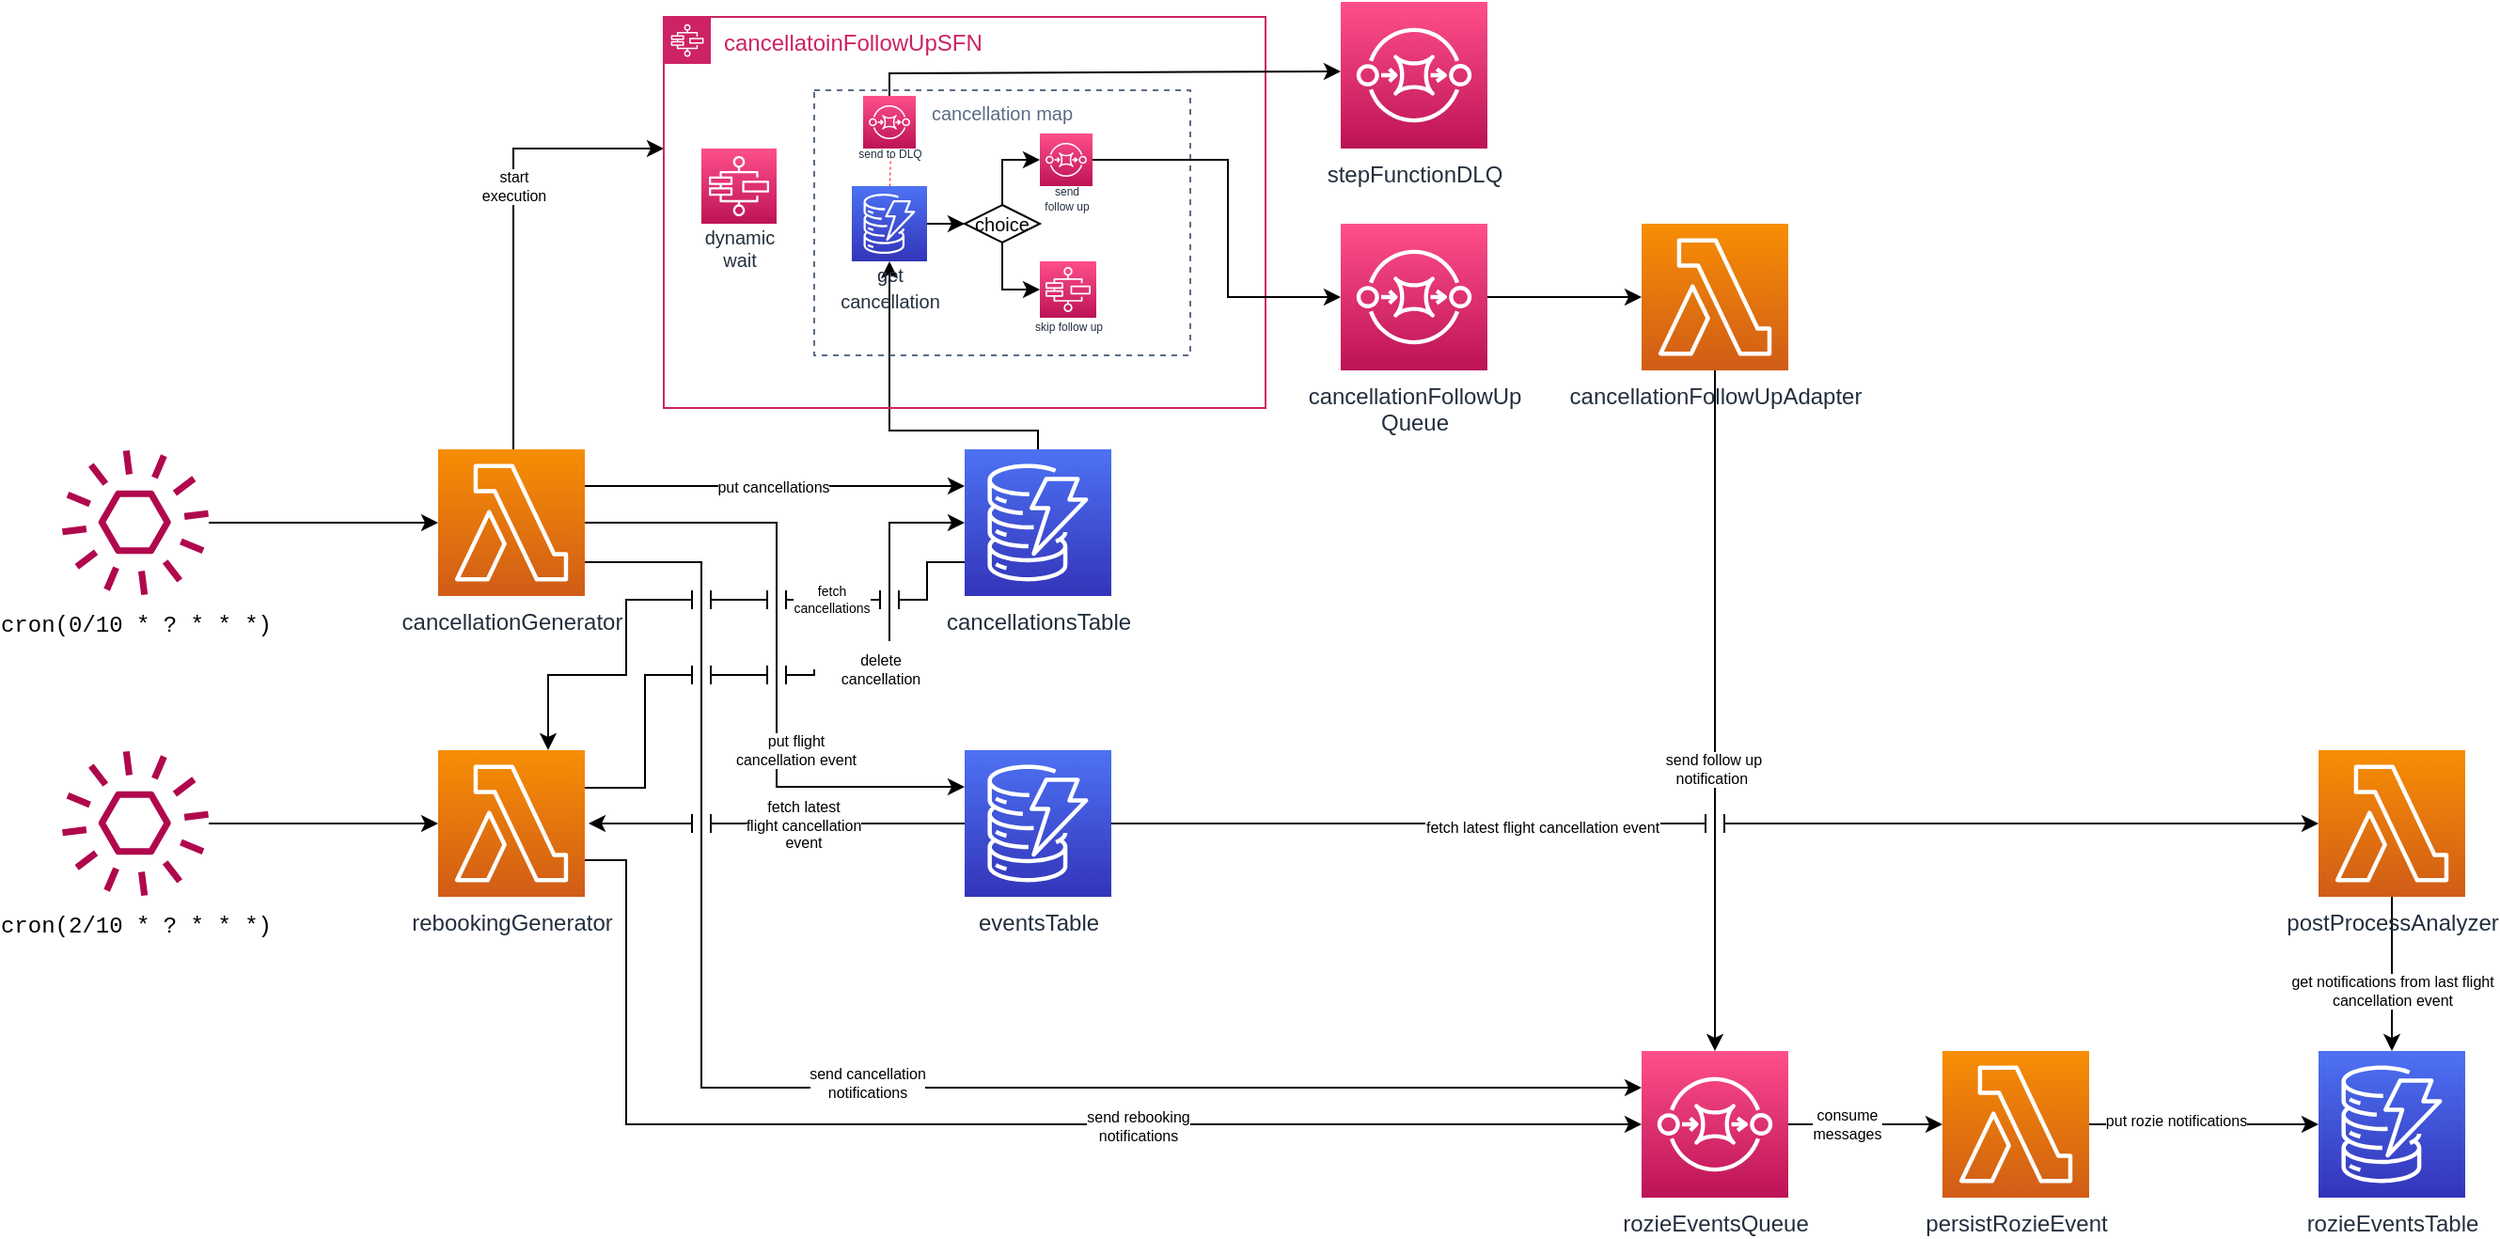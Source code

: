 <mxfile version="20.8.11" type="device"><diagram name="Pagina-1" id="FkzZ_aIhS2FaqJfJaAyY"><mxGraphModel dx="1877" dy="1247" grid="1" gridSize="10" guides="1" tooltips="1" connect="1" arrows="1" fold="1" page="1" pageScale="1" pageWidth="1920" pageHeight="1200" math="0" shadow="0"><root><mxCell id="0"/><mxCell id="1" parent="0"/><mxCell id="x7Xkq55nSBfE9XqSseAG-19" style="edgeStyle=orthogonalEdgeStyle;rounded=0;orthogonalLoop=1;jettySize=auto;html=1;entryX=0;entryY=0.25;entryDx=0;entryDy=0;entryPerimeter=0;fontColor=#000000;exitX=1;exitY=0.25;exitDx=0;exitDy=0;exitPerimeter=0;" edge="1" parent="1" source="x7Xkq55nSBfE9XqSseAG-1" target="x7Xkq55nSBfE9XqSseAG-6"><mxGeometry relative="1" as="geometry"><Array as="points"><mxPoint x="610" y="300"/><mxPoint x="680" y="300"/></Array></mxGeometry></mxCell><mxCell id="x7Xkq55nSBfE9XqSseAG-20" value="put cancellations" style="edgeLabel;html=1;align=center;verticalAlign=middle;resizable=0;points=[];fontColor=#000000;fontSize=8;" vertex="1" connectable="0" parent="x7Xkq55nSBfE9XqSseAG-19"><mxGeometry x="-0.01" y="-3" relative="1" as="geometry"><mxPoint y="-3" as="offset"/></mxGeometry></mxCell><mxCell id="x7Xkq55nSBfE9XqSseAG-21" style="edgeStyle=orthogonalEdgeStyle;rounded=0;orthogonalLoop=1;jettySize=auto;html=1;exitX=1;exitY=0.5;exitDx=0;exitDy=0;exitPerimeter=0;entryX=0;entryY=0.25;entryDx=0;entryDy=0;entryPerimeter=0;fontColor=#000000;" edge="1" parent="1" source="x7Xkq55nSBfE9XqSseAG-1" target="x7Xkq55nSBfE9XqSseAG-11"><mxGeometry relative="1" as="geometry"><Array as="points"><mxPoint x="580" y="319"/><mxPoint x="580" y="460"/></Array></mxGeometry></mxCell><mxCell id="x7Xkq55nSBfE9XqSseAG-22" value="put flight&lt;br style=&quot;font-size: 8px;&quot;&gt;cancellation event" style="edgeLabel;html=1;align=center;verticalAlign=middle;resizable=0;points=[];fontColor=#000000;fontSize=8;" vertex="1" connectable="0" parent="x7Xkq55nSBfE9XqSseAG-21"><mxGeometry x="-0.3" y="-1" relative="1" as="geometry"><mxPoint x="11" y="103" as="offset"/></mxGeometry></mxCell><mxCell id="x7Xkq55nSBfE9XqSseAG-23" style="edgeStyle=orthogonalEdgeStyle;rounded=0;orthogonalLoop=1;jettySize=auto;html=1;entryX=0;entryY=0.25;entryDx=0;entryDy=0;entryPerimeter=0;fontColor=#000000;" edge="1" parent="1" source="x7Xkq55nSBfE9XqSseAG-1" target="x7Xkq55nSBfE9XqSseAG-13"><mxGeometry relative="1" as="geometry"><Array as="points"><mxPoint x="540" y="340"/><mxPoint x="540" y="620"/></Array></mxGeometry></mxCell><mxCell id="x7Xkq55nSBfE9XqSseAG-24" value="send cancellation&lt;br style=&quot;font-size: 8px;&quot;&gt;notifications" style="edgeLabel;html=1;align=center;verticalAlign=middle;resizable=0;points=[];fontColor=#000000;fontSize=8;" vertex="1" connectable="0" parent="x7Xkq55nSBfE9XqSseAG-23"><mxGeometry x="0.021" y="4" relative="1" as="geometry"><mxPoint y="1" as="offset"/></mxGeometry></mxCell><mxCell id="x7Xkq55nSBfE9XqSseAG-43" style="edgeStyle=orthogonalEdgeStyle;rounded=0;jumpStyle=line;jumpSize=10;orthogonalLoop=1;jettySize=auto;html=1;fontSize=8;fontColor=#000000;" edge="1" parent="1" source="x7Xkq55nSBfE9XqSseAG-1" target="x7Xkq55nSBfE9XqSseAG-18"><mxGeometry relative="1" as="geometry"><Array as="points"><mxPoint x="440" y="120"/></Array></mxGeometry></mxCell><mxCell id="x7Xkq55nSBfE9XqSseAG-44" value="start&lt;br&gt;execution" style="edgeLabel;html=1;align=center;verticalAlign=middle;resizable=0;points=[];fontSize=8;fontColor=#000000;" vertex="1" connectable="0" parent="x7Xkq55nSBfE9XqSseAG-43"><mxGeometry x="0.167" relative="1" as="geometry"><mxPoint as="offset"/></mxGeometry></mxCell><mxCell id="x7Xkq55nSBfE9XqSseAG-1" value="cancellationGenerator" style="sketch=0;points=[[0,0,0],[0.25,0,0],[0.5,0,0],[0.75,0,0],[1,0,0],[0,1,0],[0.25,1,0],[0.5,1,0],[0.75,1,0],[1,1,0],[0,0.25,0],[0,0.5,0],[0,0.75,0],[1,0.25,0],[1,0.5,0],[1,0.75,0]];outlineConnect=0;fontColor=#232F3E;gradientColor=#F78E04;gradientDirection=north;fillColor=#D05C17;strokeColor=#ffffff;dashed=0;verticalLabelPosition=bottom;verticalAlign=top;align=center;html=1;fontSize=12;fontStyle=0;aspect=fixed;shape=mxgraph.aws4.resourceIcon;resIcon=mxgraph.aws4.lambda;" vertex="1" parent="1"><mxGeometry x="400" y="280" width="78" height="78" as="geometry"/></mxCell><mxCell id="x7Xkq55nSBfE9XqSseAG-27" style="edgeStyle=orthogonalEdgeStyle;rounded=0;orthogonalLoop=1;jettySize=auto;html=1;entryX=0;entryY=0.5;entryDx=0;entryDy=0;entryPerimeter=0;fontColor=#000000;jumpStyle=line;jumpSize=10;startArrow=none;" edge="1" parent="1" source="x7Xkq55nSBfE9XqSseAG-29" target="x7Xkq55nSBfE9XqSseAG-6"><mxGeometry relative="1" as="geometry"><Array as="points"><mxPoint x="640" y="400"/><mxPoint x="640" y="319"/></Array></mxGeometry></mxCell><mxCell id="x7Xkq55nSBfE9XqSseAG-37" style="edgeStyle=orthogonalEdgeStyle;rounded=0;jumpStyle=line;jumpSize=10;orthogonalLoop=1;jettySize=auto;html=1;exitX=1;exitY=0.75;exitDx=0;exitDy=0;exitPerimeter=0;entryX=0;entryY=0.5;entryDx=0;entryDy=0;entryPerimeter=0;fontSize=8;fontColor=#000000;" edge="1" parent="1" source="x7Xkq55nSBfE9XqSseAG-2" target="x7Xkq55nSBfE9XqSseAG-13"><mxGeometry relative="1" as="geometry"><Array as="points"><mxPoint x="500" y="499"/><mxPoint x="500" y="639"/></Array></mxGeometry></mxCell><mxCell id="x7Xkq55nSBfE9XqSseAG-38" value="send rebooking&lt;br&gt;notifications" style="edgeLabel;html=1;align=center;verticalAlign=middle;resizable=0;points=[];fontSize=8;fontColor=#000000;" vertex="1" connectable="0" parent="x7Xkq55nSBfE9XqSseAG-37"><mxGeometry x="0.235" y="-1" relative="1" as="geometry"><mxPoint as="offset"/></mxGeometry></mxCell><mxCell id="x7Xkq55nSBfE9XqSseAG-2" value="rebookingGenerator" style="sketch=0;points=[[0,0,0],[0.25,0,0],[0.5,0,0],[0.75,0,0],[1,0,0],[0,1,0],[0.25,1,0],[0.5,1,0],[0.75,1,0],[1,1,0],[0,0.25,0],[0,0.5,0],[0,0.75,0],[1,0.25,0],[1,0.5,0],[1,0.75,0]];outlineConnect=0;fontColor=#232F3E;gradientColor=#F78E04;gradientDirection=north;fillColor=#D05C17;strokeColor=#ffffff;dashed=0;verticalLabelPosition=bottom;verticalAlign=top;align=center;html=1;fontSize=12;fontStyle=0;aspect=fixed;shape=mxgraph.aws4.resourceIcon;resIcon=mxgraph.aws4.lambda;" vertex="1" parent="1"><mxGeometry x="400" y="440" width="78" height="78" as="geometry"/></mxCell><mxCell id="x7Xkq55nSBfE9XqSseAG-68" style="edgeStyle=orthogonalEdgeStyle;rounded=0;jumpStyle=line;jumpSize=10;orthogonalLoop=1;jettySize=auto;html=1;strokeColor=#000000;strokeWidth=1;fontSize=4;fontColor=#ff0000;endArrow=classic;endFill=1;" edge="1" parent="1" source="x7Xkq55nSBfE9XqSseAG-3" target="x7Xkq55nSBfE9XqSseAG-13"><mxGeometry relative="1" as="geometry"/></mxCell><mxCell id="x7Xkq55nSBfE9XqSseAG-69" value="&lt;font color=&quot;#000000&quot; style=&quot;font-size: 8px;&quot;&gt;send follow up&lt;br&gt;&lt;/font&gt;&lt;font color=&quot;#000000&quot; style=&quot;font-size: 8px;&quot;&gt;notification&amp;nbsp;&lt;/font&gt;" style="edgeLabel;html=1;align=center;verticalAlign=middle;resizable=0;points=[];fontSize=4;fontColor=#ff0000;" vertex="1" connectable="0" parent="x7Xkq55nSBfE9XqSseAG-68"><mxGeometry x="0.171" y="-1" relative="1" as="geometry"><mxPoint as="offset"/></mxGeometry></mxCell><mxCell id="x7Xkq55nSBfE9XqSseAG-3" value="cancellationFollowUpAdapter" style="sketch=0;points=[[0,0,0],[0.25,0,0],[0.5,0,0],[0.75,0,0],[1,0,0],[0,1,0],[0.25,1,0],[0.5,1,0],[0.75,1,0],[1,1,0],[0,0.25,0],[0,0.5,0],[0,0.75,0],[1,0.25,0],[1,0.5,0],[1,0.75,0]];outlineConnect=0;fontColor=#232F3E;gradientColor=#F78E04;gradientDirection=north;fillColor=#D05C17;strokeColor=#ffffff;dashed=0;verticalLabelPosition=bottom;verticalAlign=top;align=center;html=1;fontSize=12;fontStyle=0;aspect=fixed;shape=mxgraph.aws4.resourceIcon;resIcon=mxgraph.aws4.lambda;" vertex="1" parent="1"><mxGeometry x="1040" y="160" width="78" height="78" as="geometry"/></mxCell><mxCell id="x7Xkq55nSBfE9XqSseAG-41" style="edgeStyle=orthogonalEdgeStyle;rounded=0;jumpStyle=line;jumpSize=10;orthogonalLoop=1;jettySize=auto;html=1;fontSize=8;fontColor=#000000;" edge="1" parent="1" source="x7Xkq55nSBfE9XqSseAG-4" target="x7Xkq55nSBfE9XqSseAG-12"><mxGeometry relative="1" as="geometry"/></mxCell><mxCell id="x7Xkq55nSBfE9XqSseAG-42" value="put rozie notifications" style="edgeLabel;html=1;align=center;verticalAlign=middle;resizable=0;points=[];fontSize=8;fontColor=#000000;" vertex="1" connectable="0" parent="x7Xkq55nSBfE9XqSseAG-41"><mxGeometry x="-0.25" y="2" relative="1" as="geometry"><mxPoint as="offset"/></mxGeometry></mxCell><mxCell id="x7Xkq55nSBfE9XqSseAG-4" value="persistRozieEvent" style="sketch=0;points=[[0,0,0],[0.25,0,0],[0.5,0,0],[0.75,0,0],[1,0,0],[0,1,0],[0.25,1,0],[0.5,1,0],[0.75,1,0],[1,1,0],[0,0.25,0],[0,0.5,0],[0,0.75,0],[1,0.25,0],[1,0.5,0],[1,0.75,0]];outlineConnect=0;fontColor=#232F3E;gradientColor=#F78E04;gradientDirection=north;fillColor=#D05C17;strokeColor=#ffffff;dashed=0;verticalLabelPosition=bottom;verticalAlign=top;align=center;html=1;fontSize=12;fontStyle=0;aspect=fixed;shape=mxgraph.aws4.resourceIcon;resIcon=mxgraph.aws4.lambda;" vertex="1" parent="1"><mxGeometry x="1200" y="600" width="78" height="78" as="geometry"/></mxCell><mxCell id="x7Xkq55nSBfE9XqSseAG-72" style="edgeStyle=orthogonalEdgeStyle;rounded=0;jumpStyle=line;jumpSize=10;orthogonalLoop=1;jettySize=auto;html=1;entryX=0.5;entryY=0;entryDx=0;entryDy=0;entryPerimeter=0;strokeColor=#000000;strokeWidth=1;fontSize=8;fontColor=#000000;endArrow=classic;endFill=1;" edge="1" parent="1" source="x7Xkq55nSBfE9XqSseAG-5" target="x7Xkq55nSBfE9XqSseAG-12"><mxGeometry relative="1" as="geometry"/></mxCell><mxCell id="x7Xkq55nSBfE9XqSseAG-73" value="get notifications from last flight&lt;br&gt;cancellation event" style="edgeLabel;html=1;align=center;verticalAlign=middle;resizable=0;points=[];fontSize=8;fontColor=#000000;" vertex="1" connectable="0" parent="x7Xkq55nSBfE9XqSseAG-72"><mxGeometry x="0.211" relative="1" as="geometry"><mxPoint as="offset"/></mxGeometry></mxCell><mxCell id="x7Xkq55nSBfE9XqSseAG-5" value="postProcessAnalyzer" style="sketch=0;points=[[0,0,0],[0.25,0,0],[0.5,0,0],[0.75,0,0],[1,0,0],[0,1,0],[0.25,1,0],[0.5,1,0],[0.75,1,0],[1,1,0],[0,0.25,0],[0,0.5,0],[0,0.75,0],[1,0.25,0],[1,0.5,0],[1,0.75,0]];outlineConnect=0;fontColor=#232F3E;gradientColor=#F78E04;gradientDirection=north;fillColor=#D05C17;strokeColor=#ffffff;dashed=0;verticalLabelPosition=bottom;verticalAlign=top;align=center;html=1;fontSize=12;fontStyle=0;aspect=fixed;shape=mxgraph.aws4.resourceIcon;resIcon=mxgraph.aws4.lambda;" vertex="1" parent="1"><mxGeometry x="1400" y="440" width="78" height="78" as="geometry"/></mxCell><mxCell id="x7Xkq55nSBfE9XqSseAG-31" style="edgeStyle=orthogonalEdgeStyle;rounded=0;jumpStyle=line;jumpSize=10;orthogonalLoop=1;jettySize=auto;html=1;entryX=0.75;entryY=0;entryDx=0;entryDy=0;entryPerimeter=0;fontSize=10;fontColor=#000000;" edge="1" parent="1" source="x7Xkq55nSBfE9XqSseAG-6" target="x7Xkq55nSBfE9XqSseAG-2"><mxGeometry relative="1" as="geometry"><Array as="points"><mxPoint x="660" y="340"/><mxPoint x="660" y="360"/><mxPoint x="500" y="360"/><mxPoint x="500" y="400"/><mxPoint x="459" y="400"/></Array></mxGeometry></mxCell><mxCell id="x7Xkq55nSBfE9XqSseAG-32" value="fetch&lt;br style=&quot;font-size: 7px;&quot;&gt;cancellations" style="edgeLabel;html=1;align=center;verticalAlign=middle;resizable=0;points=[];fontSize=7;fontColor=#000000;" vertex="1" connectable="0" parent="x7Xkq55nSBfE9XqSseAG-31"><mxGeometry x="-0.43" relative="1" as="geometry"><mxPoint as="offset"/></mxGeometry></mxCell><mxCell id="x7Xkq55nSBfE9XqSseAG-67" style="edgeStyle=orthogonalEdgeStyle;rounded=0;jumpStyle=line;jumpSize=10;orthogonalLoop=1;jettySize=auto;html=1;strokeColor=#000000;strokeWidth=1;fontSize=4;fontColor=#ff0000;endArrow=classic;endFill=1;" edge="1" parent="1" source="x7Xkq55nSBfE9XqSseAG-6" target="x7Xkq55nSBfE9XqSseAG-48"><mxGeometry relative="1" as="geometry"><Array as="points"><mxPoint x="719" y="270"/><mxPoint x="640" y="270"/></Array></mxGeometry></mxCell><mxCell id="x7Xkq55nSBfE9XqSseAG-6" value="cancellationsTable" style="sketch=0;points=[[0,0,0],[0.25,0,0],[0.5,0,0],[0.75,0,0],[1,0,0],[0,1,0],[0.25,1,0],[0.5,1,0],[0.75,1,0],[1,1,0],[0,0.25,0],[0,0.5,0],[0,0.75,0],[1,0.25,0],[1,0.5,0],[1,0.75,0]];outlineConnect=0;fontColor=#232F3E;gradientColor=#4D72F3;gradientDirection=north;fillColor=#3334B9;strokeColor=#ffffff;dashed=0;verticalLabelPosition=bottom;verticalAlign=top;align=center;html=1;fontSize=12;fontStyle=0;aspect=fixed;shape=mxgraph.aws4.resourceIcon;resIcon=mxgraph.aws4.dynamodb;" vertex="1" parent="1"><mxGeometry x="680" y="280" width="78" height="78" as="geometry"/></mxCell><mxCell id="x7Xkq55nSBfE9XqSseAG-66" style="edgeStyle=orthogonalEdgeStyle;rounded=0;jumpStyle=line;jumpSize=10;orthogonalLoop=1;jettySize=auto;html=1;entryX=0;entryY=0.5;entryDx=0;entryDy=0;entryPerimeter=0;strokeColor=#000000;strokeWidth=1;fontSize=4;fontColor=#ff0000;endArrow=classic;endFill=1;" edge="1" parent="1" source="x7Xkq55nSBfE9XqSseAG-8" target="x7Xkq55nSBfE9XqSseAG-3"><mxGeometry relative="1" as="geometry"/></mxCell><mxCell id="x7Xkq55nSBfE9XqSseAG-8" value="cancellationFollowUp&lt;br&gt;Queue" style="sketch=0;points=[[0,0,0],[0.25,0,0],[0.5,0,0],[0.75,0,0],[1,0,0],[0,1,0],[0.25,1,0],[0.5,1,0],[0.75,1,0],[1,1,0],[0,0.25,0],[0,0.5,0],[0,0.75,0],[1,0.25,0],[1,0.5,0],[1,0.75,0]];outlineConnect=0;fontColor=#232F3E;gradientColor=#FF4F8B;gradientDirection=north;fillColor=#BC1356;strokeColor=#ffffff;dashed=0;verticalLabelPosition=bottom;verticalAlign=top;align=center;html=1;fontSize=12;fontStyle=0;aspect=fixed;shape=mxgraph.aws4.resourceIcon;resIcon=mxgraph.aws4.sqs;" vertex="1" parent="1"><mxGeometry x="880" y="160" width="78" height="78" as="geometry"/></mxCell><mxCell id="x7Xkq55nSBfE9XqSseAG-9" value="stepFunctionDLQ" style="sketch=0;points=[[0,0,0],[0.25,0,0],[0.5,0,0],[0.75,0,0],[1,0,0],[0,1,0],[0.25,1,0],[0.5,1,0],[0.75,1,0],[1,1,0],[0,0.25,0],[0,0.5,0],[0,0.75,0],[1,0.25,0],[1,0.5,0],[1,0.75,0]];outlineConnect=0;fontColor=#232F3E;gradientColor=#FF4F8B;gradientDirection=north;fillColor=#BC1356;strokeColor=#ffffff;dashed=0;verticalLabelPosition=bottom;verticalAlign=top;align=center;html=1;fontSize=12;fontStyle=0;aspect=fixed;shape=mxgraph.aws4.resourceIcon;resIcon=mxgraph.aws4.sqs;" vertex="1" parent="1"><mxGeometry x="880" y="42" width="78" height="78" as="geometry"/></mxCell><mxCell id="x7Xkq55nSBfE9XqSseAG-33" style="edgeStyle=orthogonalEdgeStyle;rounded=0;jumpStyle=line;jumpSize=10;orthogonalLoop=1;jettySize=auto;html=1;fontSize=8;fontColor=#000000;" edge="1" parent="1" source="x7Xkq55nSBfE9XqSseAG-11"><mxGeometry relative="1" as="geometry"><mxPoint x="480" y="479" as="targetPoint"/><Array as="points"><mxPoint x="480" y="479"/></Array></mxGeometry></mxCell><mxCell id="x7Xkq55nSBfE9XqSseAG-34" value="fetch latest&lt;br&gt;flight cancellation&lt;br&gt;event" style="edgeLabel;html=1;align=center;verticalAlign=middle;resizable=0;points=[];fontSize=8;fontColor=#000000;" vertex="1" connectable="0" parent="x7Xkq55nSBfE9XqSseAG-33"><mxGeometry x="-0.135" y="1" relative="1" as="geometry"><mxPoint as="offset"/></mxGeometry></mxCell><mxCell id="x7Xkq55nSBfE9XqSseAG-70" style="edgeStyle=orthogonalEdgeStyle;rounded=0;jumpStyle=line;jumpSize=10;orthogonalLoop=1;jettySize=auto;html=1;entryX=0;entryY=0.5;entryDx=0;entryDy=0;entryPerimeter=0;strokeColor=#000000;strokeWidth=1;fontSize=8;fontColor=#000000;endArrow=classic;endFill=1;" edge="1" parent="1" source="x7Xkq55nSBfE9XqSseAG-11" target="x7Xkq55nSBfE9XqSseAG-5"><mxGeometry relative="1" as="geometry"/></mxCell><mxCell id="x7Xkq55nSBfE9XqSseAG-71" value="fetch latest flight cancellation event" style="edgeLabel;html=1;align=center;verticalAlign=middle;resizable=0;points=[];fontSize=8;fontColor=#000000;" vertex="1" connectable="0" parent="x7Xkq55nSBfE9XqSseAG-70"><mxGeometry x="-0.288" y="-2" relative="1" as="geometry"><mxPoint as="offset"/></mxGeometry></mxCell><mxCell id="x7Xkq55nSBfE9XqSseAG-11" value="eventsTable" style="sketch=0;points=[[0,0,0],[0.25,0,0],[0.5,0,0],[0.75,0,0],[1,0,0],[0,1,0],[0.25,1,0],[0.5,1,0],[0.75,1,0],[1,1,0],[0,0.25,0],[0,0.5,0],[0,0.75,0],[1,0.25,0],[1,0.5,0],[1,0.75,0]];outlineConnect=0;fontColor=#232F3E;gradientColor=#4D72F3;gradientDirection=north;fillColor=#3334B9;strokeColor=#ffffff;dashed=0;verticalLabelPosition=bottom;verticalAlign=top;align=center;html=1;fontSize=12;fontStyle=0;aspect=fixed;shape=mxgraph.aws4.resourceIcon;resIcon=mxgraph.aws4.dynamodb;" vertex="1" parent="1"><mxGeometry x="680" y="440" width="78" height="78" as="geometry"/></mxCell><mxCell id="x7Xkq55nSBfE9XqSseAG-12" value="rozieEventsTable" style="sketch=0;points=[[0,0,0],[0.25,0,0],[0.5,0,0],[0.75,0,0],[1,0,0],[0,1,0],[0.25,1,0],[0.5,1,0],[0.75,1,0],[1,1,0],[0,0.25,0],[0,0.5,0],[0,0.75,0],[1,0.25,0],[1,0.5,0],[1,0.75,0]];outlineConnect=0;fontColor=#232F3E;gradientColor=#4D72F3;gradientDirection=north;fillColor=#3334B9;strokeColor=#ffffff;dashed=0;verticalLabelPosition=bottom;verticalAlign=top;align=center;html=1;fontSize=12;fontStyle=0;aspect=fixed;shape=mxgraph.aws4.resourceIcon;resIcon=mxgraph.aws4.dynamodb;" vertex="1" parent="1"><mxGeometry x="1400" y="600" width="78" height="78" as="geometry"/></mxCell><mxCell id="x7Xkq55nSBfE9XqSseAG-39" style="edgeStyle=orthogonalEdgeStyle;rounded=0;jumpStyle=line;jumpSize=10;orthogonalLoop=1;jettySize=auto;html=1;entryX=0;entryY=0.5;entryDx=0;entryDy=0;entryPerimeter=0;fontSize=8;fontColor=#000000;" edge="1" parent="1" source="x7Xkq55nSBfE9XqSseAG-13" target="x7Xkq55nSBfE9XqSseAG-4"><mxGeometry relative="1" as="geometry"/></mxCell><mxCell id="x7Xkq55nSBfE9XqSseAG-40" value="consume&lt;br&gt;messages" style="edgeLabel;html=1;align=center;verticalAlign=middle;resizable=0;points=[];fontSize=8;fontColor=#000000;" vertex="1" connectable="0" parent="x7Xkq55nSBfE9XqSseAG-39"><mxGeometry x="-0.246" relative="1" as="geometry"><mxPoint as="offset"/></mxGeometry></mxCell><mxCell id="x7Xkq55nSBfE9XqSseAG-13" value="rozieEventsQueue" style="sketch=0;points=[[0,0,0],[0.25,0,0],[0.5,0,0],[0.75,0,0],[1,0,0],[0,1,0],[0.25,1,0],[0.5,1,0],[0.75,1,0],[1,1,0],[0,0.25,0],[0,0.5,0],[0,0.75,0],[1,0.25,0],[1,0.5,0],[1,0.75,0]];outlineConnect=0;fontColor=#232F3E;gradientColor=#FF4F8B;gradientDirection=north;fillColor=#BC1356;strokeColor=#ffffff;dashed=0;verticalLabelPosition=bottom;verticalAlign=top;align=center;html=1;fontSize=12;fontStyle=0;aspect=fixed;shape=mxgraph.aws4.resourceIcon;resIcon=mxgraph.aws4.sqs;" vertex="1" parent="1"><mxGeometry x="1040" y="600" width="78" height="78" as="geometry"/></mxCell><mxCell id="x7Xkq55nSBfE9XqSseAG-17" style="edgeStyle=orthogonalEdgeStyle;rounded=0;orthogonalLoop=1;jettySize=auto;html=1;entryX=0;entryY=0.5;entryDx=0;entryDy=0;entryPerimeter=0;fontColor=#000000;" edge="1" parent="1" source="x7Xkq55nSBfE9XqSseAG-15" target="x7Xkq55nSBfE9XqSseAG-1"><mxGeometry relative="1" as="geometry"/></mxCell><mxCell id="x7Xkq55nSBfE9XqSseAG-15" value="&lt;div style=&quot;font-family: &amp;quot;Jetbrains Mono&amp;quot;, Monaco, &amp;quot;Courier New&amp;quot;, monospace, Menlo, Monaco, &amp;quot;Courier New&amp;quot;, monospace; line-height: 18px;&quot;&gt;&lt;span style=&quot;background-color: rgb(255, 255, 255);&quot;&gt;&lt;font color=&quot;#000000&quot;&gt;cron(0/10 * ? * * *)&lt;/font&gt;&lt;/span&gt;&lt;/div&gt;" style="sketch=0;outlineConnect=0;fontColor=#232F3E;gradientColor=none;fillColor=#B0084D;strokeColor=none;dashed=0;verticalLabelPosition=bottom;verticalAlign=top;align=center;html=1;fontSize=12;fontStyle=0;aspect=fixed;pointerEvents=1;shape=mxgraph.aws4.event;" vertex="1" parent="1"><mxGeometry x="200" y="280" width="78" height="78" as="geometry"/></mxCell><mxCell id="x7Xkq55nSBfE9XqSseAG-18" value="cancellatoinFollowUpSFN" style="points=[[0,0],[0.25,0],[0.5,0],[0.75,0],[1,0],[1,0.25],[1,0.5],[1,0.75],[1,1],[0.75,1],[0.5,1],[0.25,1],[0,1],[0,0.75],[0,0.5],[0,0.25]];outlineConnect=0;gradientColor=none;html=1;whiteSpace=wrap;fontSize=12;fontStyle=0;container=1;pointerEvents=0;collapsible=0;recursiveResize=0;shape=mxgraph.aws4.group;grIcon=mxgraph.aws4.group_aws_step_functions_workflow;strokeColor=#CD2264;fillColor=none;verticalAlign=top;align=left;spacingLeft=30;fontColor=#CD2264;dashed=0;labelBackgroundColor=#FFFFFF;" vertex="1" parent="1"><mxGeometry x="520" y="50" width="320" height="208" as="geometry"/></mxCell><mxCell id="x7Xkq55nSBfE9XqSseAG-46" value="&lt;p style=&quot;line-height: 98%;&quot;&gt;&lt;font style=&quot;font-size: 10px;&quot;&gt;dynamic&lt;br&gt;wait&lt;/font&gt;&lt;/p&gt;" style="sketch=0;points=[[0,0,0],[0.25,0,0],[0.5,0,0],[0.75,0,0],[1,0,0],[0,1,0],[0.25,1,0],[0.5,1,0],[0.75,1,0],[1,1,0],[0,0.25,0],[0,0.5,0],[0,0.75,0],[1,0.25,0],[1,0.5,0],[1,0.75,0]];outlineConnect=0;fontColor=#232F3E;gradientColor=#FF4F8B;gradientDirection=north;fillColor=#BC1356;strokeColor=#ffffff;dashed=0;verticalLabelPosition=bottom;verticalAlign=top;align=center;html=1;fontSize=12;fontStyle=0;aspect=fixed;shape=mxgraph.aws4.resourceIcon;resIcon=mxgraph.aws4.step_functions;labelBackgroundColor=none;spacing=-15;" vertex="1" parent="x7Xkq55nSBfE9XqSseAG-18"><mxGeometry x="20" y="70" width="40" height="40" as="geometry"/></mxCell><mxCell id="x7Xkq55nSBfE9XqSseAG-47" value="cancellation map" style="fillColor=none;strokeColor=#5A6C86;dashed=1;verticalAlign=top;fontStyle=0;fontColor=#5A6C86;labelBackgroundColor=none;fontSize=10;" vertex="1" parent="x7Xkq55nSBfE9XqSseAG-18"><mxGeometry x="80" y="39" width="200" height="141" as="geometry"/></mxCell><mxCell id="x7Xkq55nSBfE9XqSseAG-55" style="edgeStyle=orthogonalEdgeStyle;rounded=0;jumpStyle=line;jumpSize=10;orthogonalLoop=1;jettySize=auto;html=1;entryX=0;entryY=0.5;entryDx=0;entryDy=0;fontSize=6;fontColor=#000000;" edge="1" parent="x7Xkq55nSBfE9XqSseAG-18" source="x7Xkq55nSBfE9XqSseAG-48" target="x7Xkq55nSBfE9XqSseAG-49"><mxGeometry relative="1" as="geometry"/></mxCell><mxCell id="x7Xkq55nSBfE9XqSseAG-58" style="edgeStyle=orthogonalEdgeStyle;rounded=0;jumpStyle=line;jumpSize=10;orthogonalLoop=1;jettySize=auto;html=1;fontSize=4;fontColor=#ff0000;dashed=1;strokeWidth=0.5;endArrow=none;endFill=0;strokeColor=#fa0000;" edge="1" parent="x7Xkq55nSBfE9XqSseAG-18" target="x7Xkq55nSBfE9XqSseAG-54"><mxGeometry relative="1" as="geometry"><mxPoint x="120" y="90" as="sourcePoint"/></mxGeometry></mxCell><mxCell id="x7Xkq55nSBfE9XqSseAG-61" value="catch" style="edgeLabel;html=1;align=center;verticalAlign=middle;resizable=0;points=[];fontSize=6;fontColor=#000000;" vertex="1" connectable="0" parent="x7Xkq55nSBfE9XqSseAG-58"><mxGeometry x="0.393" relative="1" as="geometry"><mxPoint y="-8" as="offset"/></mxGeometry></mxCell><mxCell id="x7Xkq55nSBfE9XqSseAG-48" value="&lt;font style=&quot;font-size: 10px;&quot;&gt;get&lt;br&gt;cancellation&lt;/font&gt;" style="sketch=0;points=[[0,0,0],[0.25,0,0],[0.5,0,0],[0.75,0,0],[1,0,0],[0,1,0],[0.25,1,0],[0.5,1,0],[0.75,1,0],[1,1,0],[0,0.25,0],[0,0.5,0],[0,0.75,0],[1,0.25,0],[1,0.5,0],[1,0.75,0]];outlineConnect=0;fontColor=#232F3E;gradientColor=#4D72F3;gradientDirection=north;fillColor=#3334B9;strokeColor=#ffffff;dashed=0;verticalLabelPosition=bottom;verticalAlign=top;align=center;html=1;fontSize=12;fontStyle=0;aspect=fixed;shape=mxgraph.aws4.resourceIcon;resIcon=mxgraph.aws4.dynamodb;labelBackgroundColor=none;spacing=-5;" vertex="1" parent="x7Xkq55nSBfE9XqSseAG-18"><mxGeometry x="100" y="90" width="40" height="40" as="geometry"/></mxCell><mxCell id="x7Xkq55nSBfE9XqSseAG-56" style="edgeStyle=orthogonalEdgeStyle;rounded=0;jumpStyle=line;jumpSize=10;orthogonalLoop=1;jettySize=auto;html=1;entryX=0;entryY=0.5;entryDx=0;entryDy=0;entryPerimeter=0;fontSize=6;fontColor=#000000;" edge="1" parent="x7Xkq55nSBfE9XqSseAG-18" source="x7Xkq55nSBfE9XqSseAG-49" target="x7Xkq55nSBfE9XqSseAG-50"><mxGeometry relative="1" as="geometry"/></mxCell><mxCell id="x7Xkq55nSBfE9XqSseAG-57" style="edgeStyle=orthogonalEdgeStyle;rounded=0;jumpStyle=line;jumpSize=10;orthogonalLoop=1;jettySize=auto;html=1;entryX=0;entryY=0.5;entryDx=0;entryDy=0;entryPerimeter=0;fontSize=6;fontColor=#000000;" edge="1" parent="x7Xkq55nSBfE9XqSseAG-18" source="x7Xkq55nSBfE9XqSseAG-49" target="x7Xkq55nSBfE9XqSseAG-52"><mxGeometry relative="1" as="geometry"/></mxCell><mxCell id="x7Xkq55nSBfE9XqSseAG-49" value="choice" style="rhombus;whiteSpace=wrap;html=1;labelBackgroundColor=none;strokeColor=default;fontSize=10;fontColor=#000000;fillColor=none;" vertex="1" parent="x7Xkq55nSBfE9XqSseAG-18"><mxGeometry x="160" y="100" width="40" height="20" as="geometry"/></mxCell><mxCell id="x7Xkq55nSBfE9XqSseAG-50" value="&lt;p style=&quot;line-height: 50%;&quot;&gt;&lt;font style=&quot;font-size: 6px;&quot;&gt;send&lt;br&gt;follow up&lt;/font&gt;&lt;/p&gt;" style="sketch=0;points=[[0,0,0],[0.25,0,0],[0.5,0,0],[0.75,0,0],[1,0,0],[0,1,0],[0.25,1,0],[0.5,1,0],[0.75,1,0],[1,1,0],[0,0.25,0],[0,0.5,0],[0,0.75,0],[1,0.25,0],[1,0.5,0],[1,0.75,0]];outlineConnect=0;fontColor=#232F3E;gradientColor=#FF4F8B;gradientDirection=north;fillColor=#BC1356;strokeColor=#ffffff;dashed=0;verticalLabelPosition=bottom;verticalAlign=top;align=center;html=1;fontSize=12;fontStyle=0;aspect=fixed;shape=mxgraph.aws4.resourceIcon;resIcon=mxgraph.aws4.sqs;labelBackgroundColor=none;spacing=-19;" vertex="1" parent="x7Xkq55nSBfE9XqSseAG-18"><mxGeometry x="200" y="62" width="28" height="28" as="geometry"/></mxCell><mxCell id="x7Xkq55nSBfE9XqSseAG-52" value="&lt;p style=&quot;line-height: 56%;&quot;&gt;&lt;font style=&quot;font-size: 6px;&quot;&gt;skip follow up&lt;/font&gt;&lt;/p&gt;" style="sketch=0;points=[[0,0,0],[0.25,0,0],[0.5,0,0],[0.75,0,0],[1,0,0],[0,1,0],[0.25,1,0],[0.5,1,0],[0.75,1,0],[1,1,0],[0,0.25,0],[0,0.5,0],[0,0.75,0],[1,0.25,0],[1,0.5,0],[1,0.75,0]];outlineConnect=0;fontColor=#232F3E;gradientColor=#FF4F8B;gradientDirection=north;fillColor=#BC1356;strokeColor=#ffffff;dashed=0;verticalLabelPosition=bottom;verticalAlign=top;align=center;html=1;fontSize=12;fontStyle=0;aspect=fixed;shape=mxgraph.aws4.resourceIcon;resIcon=mxgraph.aws4.step_functions;labelBackgroundColor=none;spacing=-17;" vertex="1" parent="x7Xkq55nSBfE9XqSseAG-18"><mxGeometry x="200" y="130" width="30" height="30" as="geometry"/></mxCell><mxCell id="x7Xkq55nSBfE9XqSseAG-54" value="&lt;p style=&quot;line-height: 50%;&quot;&gt;&lt;span style=&quot;font-size: 6px;&quot;&gt;send to DLQ&lt;/span&gt;&lt;/p&gt;" style="sketch=0;points=[[0,0,0],[0.25,0,0],[0.5,0,0],[0.75,0,0],[1,0,0],[0,1,0],[0.25,1,0],[0.5,1,0],[0.75,1,0],[1,1,0],[0,0.25,0],[0,0.5,0],[0,0.75,0],[1,0.25,0],[1,0.5,0],[1,0.75,0]];outlineConnect=0;fontColor=#232F3E;gradientColor=#FF4F8B;gradientDirection=north;fillColor=#BC1356;strokeColor=#ffffff;dashed=0;verticalLabelPosition=bottom;verticalAlign=top;align=center;html=1;fontSize=12;fontStyle=0;aspect=fixed;shape=mxgraph.aws4.resourceIcon;resIcon=mxgraph.aws4.sqs;labelBackgroundColor=none;spacing=-19;" vertex="1" parent="x7Xkq55nSBfE9XqSseAG-18"><mxGeometry x="106" y="42" width="28" height="28" as="geometry"/></mxCell><mxCell id="x7Xkq55nSBfE9XqSseAG-26" style="edgeStyle=orthogonalEdgeStyle;rounded=0;orthogonalLoop=1;jettySize=auto;html=1;entryX=0;entryY=0.5;entryDx=0;entryDy=0;entryPerimeter=0;fontColor=#000000;" edge="1" parent="1" source="x7Xkq55nSBfE9XqSseAG-25" target="x7Xkq55nSBfE9XqSseAG-2"><mxGeometry relative="1" as="geometry"/></mxCell><mxCell id="x7Xkq55nSBfE9XqSseAG-25" value="&lt;div style=&quot;font-family: &amp;quot;Jetbrains Mono&amp;quot;, Monaco, &amp;quot;Courier New&amp;quot;, monospace, Menlo, Monaco, &amp;quot;Courier New&amp;quot;, monospace; line-height: 18px;&quot;&gt;&lt;span style=&quot;background-color: rgb(255, 255, 255);&quot;&gt;&lt;font color=&quot;#000000&quot;&gt;cron(2/10 * ? * * *)&lt;/font&gt;&lt;/span&gt;&lt;/div&gt;" style="sketch=0;outlineConnect=0;fontColor=#232F3E;gradientColor=none;fillColor=#B0084D;strokeColor=none;dashed=0;verticalLabelPosition=bottom;verticalAlign=top;align=center;html=1;fontSize=12;fontStyle=0;aspect=fixed;pointerEvents=1;shape=mxgraph.aws4.event;" vertex="1" parent="1"><mxGeometry x="200" y="440" width="78" height="78" as="geometry"/></mxCell><mxCell id="x7Xkq55nSBfE9XqSseAG-28" value="" style="edgeStyle=orthogonalEdgeStyle;rounded=0;orthogonalLoop=1;jettySize=auto;html=1;entryX=0;entryY=0.5;entryDx=0;entryDy=0;entryPerimeter=0;fontColor=#000000;jumpStyle=line;jumpSize=10;endArrow=none;" edge="1" parent="1" source="x7Xkq55nSBfE9XqSseAG-2" target="x7Xkq55nSBfE9XqSseAG-29"><mxGeometry relative="1" as="geometry"><mxPoint x="478.0" y="479.026" as="sourcePoint"/><mxPoint x="680" y="319" as="targetPoint"/><Array as="points"><mxPoint x="510" y="460"/><mxPoint x="510" y="400"/><mxPoint x="600" y="400"/></Array></mxGeometry></mxCell><mxCell id="x7Xkq55nSBfE9XqSseAG-29" value="&lt;font style=&quot;font-size: 8px;&quot;&gt;delete&lt;br style=&quot;&quot;&gt;cancellation&lt;/font&gt;" style="text;html=1;align=center;verticalAlign=middle;resizable=0;points=[];autosize=1;strokeColor=none;fillColor=none;fontColor=#000000;labelBackgroundColor=none;fontSize=8;" vertex="1" parent="1"><mxGeometry x="600" y="382" width="70" height="30" as="geometry"/></mxCell><mxCell id="x7Xkq55nSBfE9XqSseAG-59" style="edgeStyle=orthogonalEdgeStyle;rounded=0;jumpStyle=line;jumpSize=10;orthogonalLoop=1;jettySize=auto;html=1;fontSize=6;fontColor=#000000;" edge="1" parent="1" source="x7Xkq55nSBfE9XqSseAG-54" target="x7Xkq55nSBfE9XqSseAG-9"><mxGeometry relative="1" as="geometry"><Array as="points"><mxPoint x="640" y="80"/><mxPoint x="768" y="80"/><mxPoint x="768" y="79"/></Array></mxGeometry></mxCell><mxCell id="x7Xkq55nSBfE9XqSseAG-64" style="edgeStyle=orthogonalEdgeStyle;rounded=0;jumpStyle=line;jumpSize=10;orthogonalLoop=1;jettySize=auto;html=1;fontSize=6;fontColor=#000000;exitX=1;exitY=0.5;exitDx=0;exitDy=0;exitPerimeter=0;entryX=0;entryY=0.5;entryDx=0;entryDy=0;entryPerimeter=0;" edge="1" parent="1" source="x7Xkq55nSBfE9XqSseAG-50" target="x7Xkq55nSBfE9XqSseAG-8"><mxGeometry relative="1" as="geometry"><mxPoint x="650" y="102.0" as="sourcePoint"/><mxPoint x="892" y="90.0" as="targetPoint"/><Array as="points"><mxPoint x="820" y="126"/><mxPoint x="820" y="199"/></Array></mxGeometry></mxCell></root></mxGraphModel></diagram></mxfile>